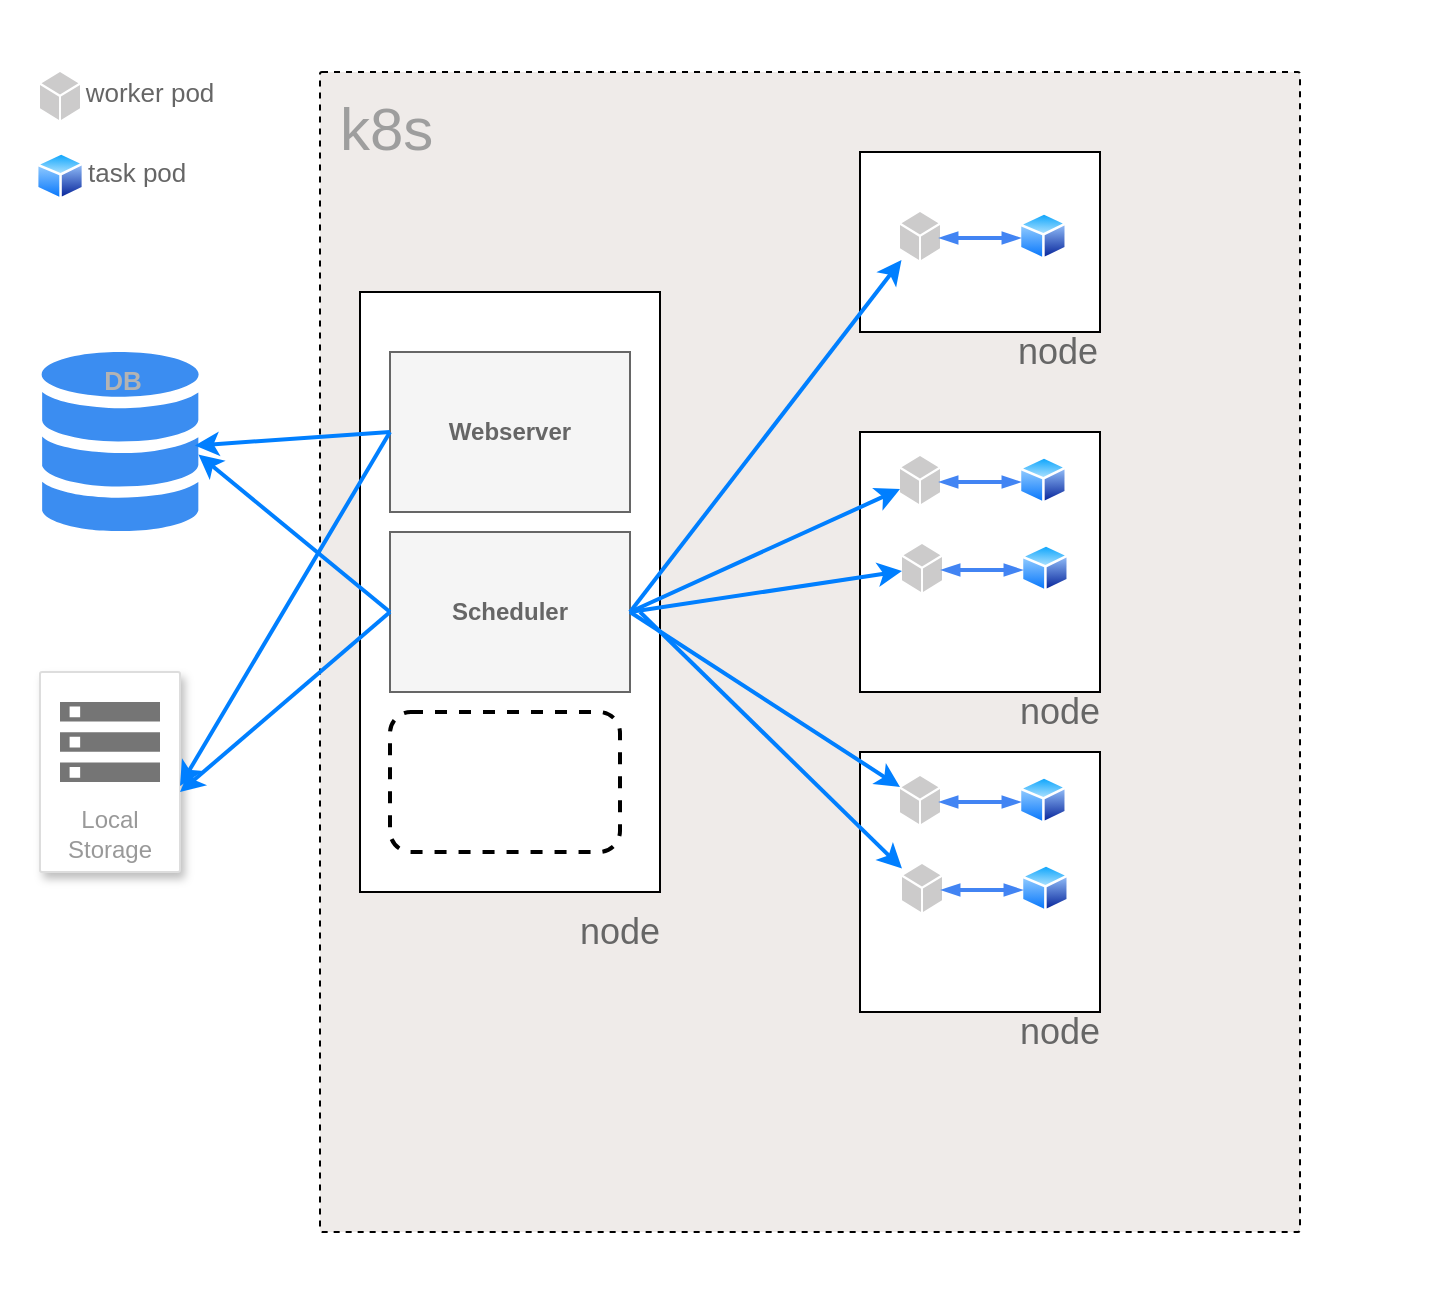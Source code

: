 <mxfile version="14.9.6" type="device"><diagram id="f106602c-feb2-e66a-4537-3a34d633f6aa" name="Page-1"><mxGraphModel dx="924" dy="441" grid="1" gridSize="10" guides="1" tooltips="1" connect="1" arrows="1" fold="1" page="1" pageScale="1" pageWidth="1169" pageHeight="827" background="none" math="0" shadow="0"><root><mxCell id="0"/><mxCell id="1" parent="0"/><mxCell id="6IKT48dm7jJ_Q2ZqP79N-454" value="" style="rounded=0;whiteSpace=wrap;html=1;dashed=1;fontSize=13;fontColor=#666666;align=left;strokeColor=none;" vertex="1" parent="1"><mxGeometry x="80.5" y="64" width="719.5" height="646" as="geometry"/></mxCell><mxCell id="391" value="&lt;font style=&quot;font-size: 30px&quot;&gt;k8s&lt;/font&gt;" style="rounded=1;absoluteArcSize=1;arcSize=2;html=1;gradientColor=none;shadow=0;dashed=1;strokeColor=#000000;fontSize=12;fontColor=#9E9E9E;align=left;verticalAlign=top;spacing=10;spacingTop=-4;fillColor=#EFEBE9;whiteSpace=wrap;" parent="1" vertex="1"><mxGeometry x="240" y="100" width="490" height="580" as="geometry"/></mxCell><mxCell id="TDhf2WCEiRiIs6rflJ9p-428" value="&lt;p style=&quot;line-height: 50%&quot;&gt;&lt;br&gt;&lt;/p&gt;" style="rounded=0;whiteSpace=wrap;html=1;align=left;" parent="1" vertex="1"><mxGeometry x="510" y="140" width="120" height="90" as="geometry"/></mxCell><mxCell id="394" value="Local&lt;br&gt;Storage" style="strokeColor=#dddddd;fillColor=#ffffff;shadow=1;strokeWidth=1;rounded=1;absoluteArcSize=1;arcSize=2;labelPosition=center;verticalLabelPosition=middle;align=center;verticalAlign=bottom;spacingLeft=0;fontColor=#999999;fontSize=12;whiteSpace=wrap;spacingBottom=2;html=1;" parent="1" vertex="1"><mxGeometry x="100" y="400" width="70" height="100" as="geometry"/></mxCell><mxCell id="395" value="" style="dashed=0;html=1;fillColor=#757575;strokeColor=none;shape=mxgraph.gcp2.storage;part=1;" parent="394" vertex="1"><mxGeometry x="0.5" width="50" height="40" relative="1" as="geometry"><mxPoint x="-25" y="15" as="offset"/></mxGeometry></mxCell><mxCell id="TDhf2WCEiRiIs6rflJ9p-414" value="&lt;font color=&quot;#b3b3b3&quot; size=&quot;1&quot;&gt;&lt;b style=&quot;font-size: 13px&quot;&gt;DB&lt;/b&gt;&lt;/font&gt;" style="html=1;aspect=fixed;strokeColor=none;shadow=0;align=center;verticalAlign=top;fillColor=#3B8DF1;shape=mxgraph.gcp2.cloud_monitoring" parent="1" vertex="1"><mxGeometry x="100" y="240" width="81" height="90" as="geometry"/></mxCell><mxCell id="TDhf2WCEiRiIs6rflJ9p-422" value="" style="pointerEvents=1;shadow=0;dashed=0;html=1;strokeColor=none;labelPosition=center;verticalLabelPosition=bottom;verticalAlign=top;outlineConnect=0;align=center;shape=mxgraph.office.concepts.node_generic;fillColor=#CCCBCB;" parent="1" vertex="1"><mxGeometry x="530" y="170" width="20" height="24" as="geometry"/></mxCell><mxCell id="TDhf2WCEiRiIs6rflJ9p-425" value="" style="rounded=0;whiteSpace=wrap;html=1;align=left;" parent="1" vertex="1"><mxGeometry x="260" y="210" width="150" height="300" as="geometry"/></mxCell><mxCell id="TDhf2WCEiRiIs6rflJ9p-423" value="&lt;b&gt;&lt;font color=&quot;#666666&quot;&gt;Scheduler&lt;/font&gt;&lt;/b&gt;" style="rounded=0;whiteSpace=wrap;html=1;fillColor=#f5f5f5;strokeColor=#666666;" parent="1" vertex="1"><mxGeometry x="275" y="330" width="120" height="80" as="geometry"/></mxCell><mxCell id="TDhf2WCEiRiIs6rflJ9p-424" value="&lt;b&gt;&lt;font color=&quot;#666666&quot;&gt;Webserver&lt;/font&gt;&lt;/b&gt;" style="rounded=0;whiteSpace=wrap;html=1;fillColor=#f5f5f5;strokeColor=#666666;" parent="1" vertex="1"><mxGeometry x="275" y="240" width="120" height="80" as="geometry"/></mxCell><mxCell id="TDhf2WCEiRiIs6rflJ9p-415" value="" style="aspect=fixed;perimeter=ellipsePerimeter;html=1;align=center;shadow=0;dashed=0;spacingTop=3;image;image=img/lib/active_directory/generic_node.svg;" parent="1" vertex="1"><mxGeometry x="589.19" y="170" width="24.49" height="24" as="geometry"/></mxCell><mxCell id="TDhf2WCEiRiIs6rflJ9p-426" value="" style="shape=rect;html=1;rounded=1;dashed=1;strokeWidth=2;verticalAlign=top;whiteSpace=wrap;align=center;" parent="1" vertex="1"><mxGeometry x="275" y="420" width="115" height="70" as="geometry"/></mxCell><mxCell id="6IKT48dm7jJ_Q2ZqP79N-412" style="edgeStyle=orthogonalEdgeStyle;rounded=0;elbow=vertical;html=1;startArrow=blockThin;startFill=1;endArrow=blockThin;endFill=1;jettySize=auto;orthogonalLoop=1;strokeWidth=2;fontSize=10;fontColor=#999999;dashed=0;strokeColor=#4284F3;labelBackgroundColor=none;endSize=4;startSize=4;exitX=1;exitY=0.542;exitDx=0;exitDy=0;exitPerimeter=0;" edge="1" parent="1" source="TDhf2WCEiRiIs6rflJ9p-422"><mxGeometry relative="1" as="geometry"><Array as="points"/><mxPoint x="590" y="183" as="targetPoint"/><mxPoint x="560" y="183" as="sourcePoint"/></mxGeometry></mxCell><mxCell id="6IKT48dm7jJ_Q2ZqP79N-415" value="" style="endArrow=classic;html=1;exitX=1;exitY=0.5;exitDx=0;exitDy=0;strokeWidth=2;strokeColor=#007FFF;" edge="1" parent="1" source="TDhf2WCEiRiIs6rflJ9p-423" target="TDhf2WCEiRiIs6rflJ9p-422"><mxGeometry width="50" height="50" relative="1" as="geometry"><mxPoint x="410" y="330" as="sourcePoint"/><mxPoint x="460" y="280" as="targetPoint"/></mxGeometry></mxCell><mxCell id="6IKT48dm7jJ_Q2ZqP79N-421" value="&lt;p style=&quot;line-height: 50%&quot;&gt;&lt;br&gt;&lt;/p&gt;" style="rounded=0;whiteSpace=wrap;html=1;align=left;" vertex="1" parent="1"><mxGeometry x="510" y="280" width="120" height="130" as="geometry"/></mxCell><mxCell id="6IKT48dm7jJ_Q2ZqP79N-422" value="" style="pointerEvents=1;shadow=0;dashed=0;html=1;strokeColor=none;labelPosition=center;verticalLabelPosition=bottom;verticalAlign=top;outlineConnect=0;align=center;shape=mxgraph.office.concepts.node_generic;fillColor=#CCCBCB;" vertex="1" parent="1"><mxGeometry x="530" y="292" width="20" height="24" as="geometry"/></mxCell><mxCell id="6IKT48dm7jJ_Q2ZqP79N-423" value="" style="aspect=fixed;perimeter=ellipsePerimeter;html=1;align=center;shadow=0;dashed=0;spacingTop=3;image;image=img/lib/active_directory/generic_node.svg;" vertex="1" parent="1"><mxGeometry x="589.19" y="292" width="24.49" height="24" as="geometry"/></mxCell><mxCell id="6IKT48dm7jJ_Q2ZqP79N-424" style="edgeStyle=orthogonalEdgeStyle;rounded=0;elbow=vertical;html=1;startArrow=blockThin;startFill=1;endArrow=blockThin;endFill=1;jettySize=auto;orthogonalLoop=1;strokeWidth=2;fontSize=10;fontColor=#999999;dashed=0;strokeColor=#4284F3;labelBackgroundColor=none;endSize=4;startSize=4;exitX=1;exitY=0.542;exitDx=0;exitDy=0;exitPerimeter=0;" edge="1" parent="1" source="6IKT48dm7jJ_Q2ZqP79N-422"><mxGeometry relative="1" as="geometry"><Array as="points"/><mxPoint x="590" y="305" as="targetPoint"/><mxPoint x="560" y="305" as="sourcePoint"/></mxGeometry></mxCell><mxCell id="6IKT48dm7jJ_Q2ZqP79N-426" value="" style="pointerEvents=1;shadow=0;dashed=0;html=1;strokeColor=none;labelPosition=center;verticalLabelPosition=bottom;verticalAlign=top;outlineConnect=0;align=center;shape=mxgraph.office.concepts.node_generic;fillColor=#CCCBCB;" vertex="1" parent="1"><mxGeometry x="531" y="336" width="20" height="24" as="geometry"/></mxCell><mxCell id="6IKT48dm7jJ_Q2ZqP79N-427" value="" style="aspect=fixed;perimeter=ellipsePerimeter;html=1;align=center;shadow=0;dashed=0;spacingTop=3;image;image=img/lib/active_directory/generic_node.svg;" vertex="1" parent="1"><mxGeometry x="590.19" y="336" width="24.49" height="24" as="geometry"/></mxCell><mxCell id="6IKT48dm7jJ_Q2ZqP79N-428" style="edgeStyle=orthogonalEdgeStyle;rounded=0;elbow=vertical;html=1;startArrow=blockThin;startFill=1;endArrow=blockThin;endFill=1;jettySize=auto;orthogonalLoop=1;strokeWidth=2;fontSize=10;fontColor=#999999;dashed=0;strokeColor=#4284F3;labelBackgroundColor=none;endSize=4;startSize=4;exitX=1;exitY=0.542;exitDx=0;exitDy=0;exitPerimeter=0;" edge="1" parent="1" source="6IKT48dm7jJ_Q2ZqP79N-426"><mxGeometry relative="1" as="geometry"><Array as="points"/><mxPoint x="591" y="349" as="targetPoint"/><mxPoint x="561" y="349" as="sourcePoint"/></mxGeometry></mxCell><mxCell id="6IKT48dm7jJ_Q2ZqP79N-429" value="&lt;p style=&quot;line-height: 50%&quot;&gt;&lt;br&gt;&lt;/p&gt;" style="rounded=0;whiteSpace=wrap;html=1;align=left;" vertex="1" parent="1"><mxGeometry x="510" y="440" width="120" height="130" as="geometry"/></mxCell><mxCell id="6IKT48dm7jJ_Q2ZqP79N-430" value="" style="pointerEvents=1;shadow=0;dashed=0;html=1;strokeColor=none;labelPosition=center;verticalLabelPosition=bottom;verticalAlign=top;outlineConnect=0;align=center;shape=mxgraph.office.concepts.node_generic;fillColor=#CCCBCB;" vertex="1" parent="1"><mxGeometry x="530" y="452" width="20" height="24" as="geometry"/></mxCell><mxCell id="6IKT48dm7jJ_Q2ZqP79N-431" value="" style="aspect=fixed;perimeter=ellipsePerimeter;html=1;align=center;shadow=0;dashed=0;spacingTop=3;image;image=img/lib/active_directory/generic_node.svg;" vertex="1" parent="1"><mxGeometry x="589.19" y="452" width="24.49" height="24" as="geometry"/></mxCell><mxCell id="6IKT48dm7jJ_Q2ZqP79N-432" style="edgeStyle=orthogonalEdgeStyle;rounded=0;elbow=vertical;html=1;startArrow=blockThin;startFill=1;endArrow=blockThin;endFill=1;jettySize=auto;orthogonalLoop=1;strokeWidth=2;fontSize=10;fontColor=#999999;dashed=0;strokeColor=#4284F3;labelBackgroundColor=none;endSize=4;startSize=4;exitX=1;exitY=0.542;exitDx=0;exitDy=0;exitPerimeter=0;" edge="1" parent="1" source="6IKT48dm7jJ_Q2ZqP79N-430"><mxGeometry relative="1" as="geometry"><Array as="points"/><mxPoint x="590" y="465" as="targetPoint"/><mxPoint x="560" y="465" as="sourcePoint"/></mxGeometry></mxCell><mxCell id="6IKT48dm7jJ_Q2ZqP79N-433" value="" style="pointerEvents=1;shadow=0;dashed=0;html=1;strokeColor=none;labelPosition=center;verticalLabelPosition=bottom;verticalAlign=top;outlineConnect=0;align=center;shape=mxgraph.office.concepts.node_generic;fillColor=#CCCBCB;" vertex="1" parent="1"><mxGeometry x="531" y="496" width="20" height="24" as="geometry"/></mxCell><mxCell id="6IKT48dm7jJ_Q2ZqP79N-434" value="" style="aspect=fixed;perimeter=ellipsePerimeter;html=1;align=center;shadow=0;dashed=0;spacingTop=3;image;image=img/lib/active_directory/generic_node.svg;" vertex="1" parent="1"><mxGeometry x="590.19" y="496" width="24.49" height="24" as="geometry"/></mxCell><mxCell id="6IKT48dm7jJ_Q2ZqP79N-435" style="edgeStyle=orthogonalEdgeStyle;rounded=0;elbow=vertical;html=1;startArrow=blockThin;startFill=1;endArrow=blockThin;endFill=1;jettySize=auto;orthogonalLoop=1;strokeWidth=2;fontSize=10;fontColor=#999999;dashed=0;strokeColor=#4284F3;labelBackgroundColor=none;endSize=4;startSize=4;exitX=1;exitY=0.542;exitDx=0;exitDy=0;exitPerimeter=0;" edge="1" parent="1" source="6IKT48dm7jJ_Q2ZqP79N-433"><mxGeometry relative="1" as="geometry"><Array as="points"/><mxPoint x="591" y="509" as="targetPoint"/><mxPoint x="561" y="509" as="sourcePoint"/></mxGeometry></mxCell><mxCell id="6IKT48dm7jJ_Q2ZqP79N-436" value="" style="endArrow=classic;html=1;strokeWidth=2;strokeColor=#007FFF;exitX=1;exitY=0.5;exitDx=0;exitDy=0;" edge="1" parent="1" source="TDhf2WCEiRiIs6rflJ9p-423" target="6IKT48dm7jJ_Q2ZqP79N-422"><mxGeometry width="50" height="50" relative="1" as="geometry"><mxPoint x="400" y="370" as="sourcePoint"/><mxPoint x="540.745" y="204" as="targetPoint"/></mxGeometry></mxCell><mxCell id="6IKT48dm7jJ_Q2ZqP79N-437" value="" style="endArrow=classic;html=1;strokeWidth=2;strokeColor=#007FFF;exitX=1;exitY=0.5;exitDx=0;exitDy=0;" edge="1" parent="1" source="TDhf2WCEiRiIs6rflJ9p-423" target="6IKT48dm7jJ_Q2ZqP79N-426"><mxGeometry width="50" height="50" relative="1" as="geometry"><mxPoint x="400" y="370" as="sourcePoint"/><mxPoint x="540" y="318.552" as="targetPoint"/></mxGeometry></mxCell><mxCell id="6IKT48dm7jJ_Q2ZqP79N-439" value="" style="endArrow=classic;html=1;strokeWidth=2;strokeColor=#007FFF;exitX=1;exitY=0.5;exitDx=0;exitDy=0;" edge="1" parent="1" source="TDhf2WCEiRiIs6rflJ9p-423" target="6IKT48dm7jJ_Q2ZqP79N-430"><mxGeometry width="50" height="50" relative="1" as="geometry"><mxPoint x="405" y="380" as="sourcePoint"/><mxPoint x="540" y="318.552" as="targetPoint"/></mxGeometry></mxCell><mxCell id="6IKT48dm7jJ_Q2ZqP79N-440" value="" style="endArrow=classic;html=1;strokeWidth=2;strokeColor=#007FFF;" edge="1" parent="1" target="6IKT48dm7jJ_Q2ZqP79N-433"><mxGeometry width="50" height="50" relative="1" as="geometry"><mxPoint x="400" y="370" as="sourcePoint"/><mxPoint x="540" y="467.517" as="targetPoint"/></mxGeometry></mxCell><mxCell id="6IKT48dm7jJ_Q2ZqP79N-441" value="" style="endArrow=classic;html=1;exitX=0;exitY=0.5;exitDx=0;exitDy=0;strokeWidth=2;strokeColor=#007FFF;entryX=0.978;entryY=0.57;entryDx=0;entryDy=0;entryPerimeter=0;" edge="1" parent="1" source="TDhf2WCEiRiIs6rflJ9p-423" target="TDhf2WCEiRiIs6rflJ9p-414"><mxGeometry width="50" height="50" relative="1" as="geometry"><mxPoint x="405" y="380" as="sourcePoint"/><mxPoint x="540.745" y="204" as="targetPoint"/></mxGeometry></mxCell><mxCell id="6IKT48dm7jJ_Q2ZqP79N-443" value="" style="endArrow=classic;html=1;exitX=0;exitY=0.5;exitDx=0;exitDy=0;strokeWidth=2;strokeColor=#007FFF;entryX=0.956;entryY=0.52;entryDx=0;entryDy=0;entryPerimeter=0;" edge="1" parent="1" source="TDhf2WCEiRiIs6rflJ9p-424" target="TDhf2WCEiRiIs6rflJ9p-414"><mxGeometry width="50" height="50" relative="1" as="geometry"><mxPoint x="285" y="380" as="sourcePoint"/><mxPoint x="183.02" y="297" as="targetPoint"/></mxGeometry></mxCell><mxCell id="6IKT48dm7jJ_Q2ZqP79N-444" value="" style="endArrow=classic;html=1;exitX=0;exitY=0.5;exitDx=0;exitDy=0;strokeWidth=2;strokeColor=#007FFF;entryX=1;entryY=0.57;entryDx=0;entryDy=0;entryPerimeter=0;" edge="1" parent="1" source="TDhf2WCEiRiIs6rflJ9p-424" target="394"><mxGeometry width="50" height="50" relative="1" as="geometry"><mxPoint x="285" y="290" as="sourcePoint"/><mxPoint x="181.04" y="292" as="targetPoint"/></mxGeometry></mxCell><mxCell id="6IKT48dm7jJ_Q2ZqP79N-445" value="" style="endArrow=classic;html=1;exitX=0;exitY=0.5;exitDx=0;exitDy=0;strokeWidth=2;strokeColor=#007FFF;" edge="1" parent="1" source="TDhf2WCEiRiIs6rflJ9p-423"><mxGeometry width="50" height="50" relative="1" as="geometry"><mxPoint x="285" y="380" as="sourcePoint"/><mxPoint x="170" y="460" as="targetPoint"/></mxGeometry></mxCell><mxCell id="6IKT48dm7jJ_Q2ZqP79N-446" value="node" style="text;html=1;strokeColor=none;fillColor=none;align=center;verticalAlign=middle;whiteSpace=wrap;rounded=0;fontStyle=0;fontColor=#666666;fontSize=18;" vertex="1" parent="1"><mxGeometry x="370" y="520" width="40" height="20" as="geometry"/></mxCell><mxCell id="6IKT48dm7jJ_Q2ZqP79N-447" value="node" style="text;html=1;strokeColor=none;fillColor=none;align=center;verticalAlign=middle;whiteSpace=wrap;rounded=0;fontStyle=0;fontColor=#666666;fontSize=18;" vertex="1" parent="1"><mxGeometry x="589.19" y="230" width="40" height="20" as="geometry"/></mxCell><mxCell id="6IKT48dm7jJ_Q2ZqP79N-448" value="node" style="text;html=1;strokeColor=none;fillColor=none;align=center;verticalAlign=middle;whiteSpace=wrap;rounded=0;fontStyle=0;fontColor=#666666;fontSize=18;" vertex="1" parent="1"><mxGeometry x="590.19" y="410" width="40" height="20" as="geometry"/></mxCell><mxCell id="6IKT48dm7jJ_Q2ZqP79N-449" value="node" style="text;html=1;strokeColor=none;fillColor=none;align=center;verticalAlign=middle;whiteSpace=wrap;rounded=0;fontStyle=0;fontColor=#666666;fontSize=18;" vertex="1" parent="1"><mxGeometry x="590.19" y="570" width="40" height="20" as="geometry"/></mxCell><mxCell id="6IKT48dm7jJ_Q2ZqP79N-450" value="" style="pointerEvents=1;shadow=0;dashed=0;html=1;strokeColor=none;labelPosition=center;verticalLabelPosition=bottom;verticalAlign=top;outlineConnect=0;align=center;shape=mxgraph.office.concepts.node_generic;fillColor=#CCCBCB;" vertex="1" parent="1"><mxGeometry x="100" y="100" width="20" height="24" as="geometry"/></mxCell><mxCell id="6IKT48dm7jJ_Q2ZqP79N-451" value="" style="aspect=fixed;perimeter=ellipsePerimeter;html=1;align=center;shadow=0;dashed=0;spacingTop=3;image;image=img/lib/active_directory/generic_node.svg;" vertex="1" parent="1"><mxGeometry x="97.76" y="140" width="24.49" height="24" as="geometry"/></mxCell><mxCell id="6IKT48dm7jJ_Q2ZqP79N-452" value="worker pod" style="text;html=1;strokeColor=none;fillColor=none;align=center;verticalAlign=middle;whiteSpace=wrap;rounded=0;dashed=1;fontSize=13;fontColor=#666666;" vertex="1" parent="1"><mxGeometry x="120" y="100" width="70" height="20" as="geometry"/></mxCell><mxCell id="6IKT48dm7jJ_Q2ZqP79N-453" value="task pod" style="text;html=1;strokeColor=none;fillColor=none;align=left;verticalAlign=middle;whiteSpace=wrap;rounded=0;dashed=1;fontSize=13;fontColor=#666666;" vertex="1" parent="1"><mxGeometry x="122.25" y="140" width="70" height="20" as="geometry"/></mxCell></root></mxGraphModel></diagram></mxfile>
